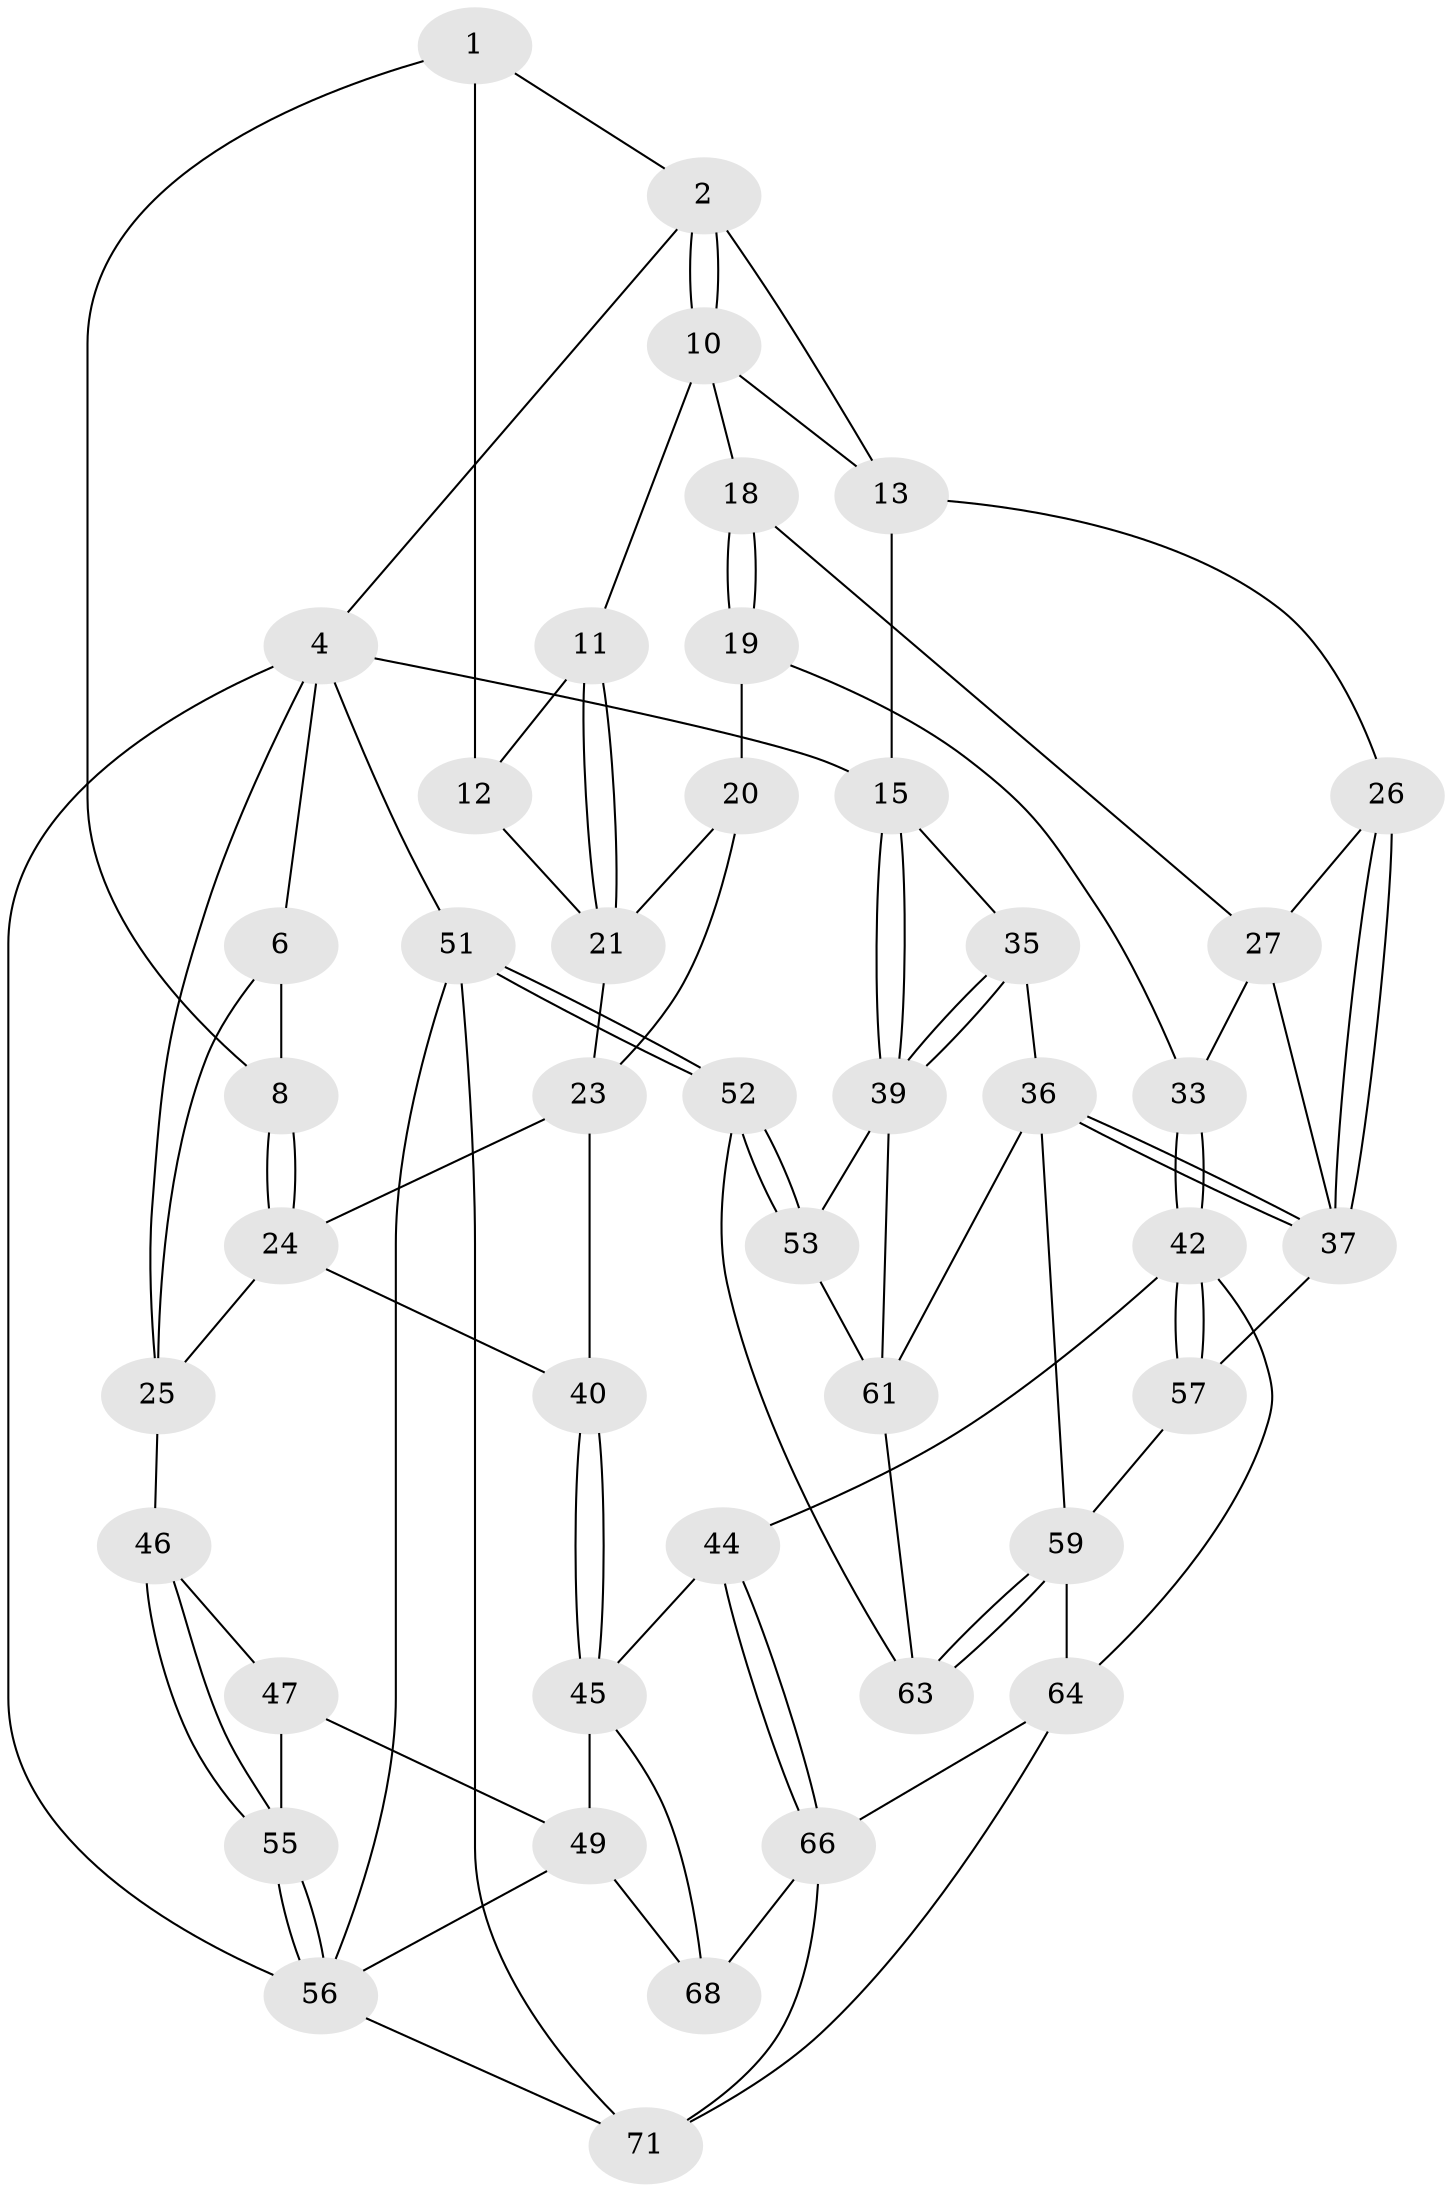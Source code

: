 // Generated by graph-tools (version 1.1) at 2025/24/03/03/25 07:24:32]
// undirected, 44 vertices, 96 edges
graph export_dot {
graph [start="1"]
  node [color=gray90,style=filled];
  1 [pos="+0.3148511246747861+0",super="+7"];
  2 [pos="+0.3952964981523506+0",super="+3"];
  4 [pos="+1+0",super="+5"];
  6 [pos="+0.04953564223133133+0",super="+9"];
  8 [pos="+0.12798590291714645+0.17347985776999353"];
  10 [pos="+0.45219434772022343+0.09192037265811868",super="+14"];
  11 [pos="+0.450373689890615+0.0933809292869454"];
  12 [pos="+0.3066082643584253+0.17545847834554154"];
  13 [pos="+0.7666687249294841+0",super="+17"];
  15 [pos="+1+0",super="+16"];
  18 [pos="+0.5258117876333912+0.1850167824642672"];
  19 [pos="+0.472290219301224+0.24773854529020262",super="+34"];
  20 [pos="+0.4039102987093112+0.2617964391066892",super="+30"];
  21 [pos="+0.37508724900606294+0.2394142558217243",super="+22"];
  23 [pos="+0.29655879469932095+0.24029932670354953",super="+31"];
  24 [pos="+0.16015637651048514+0.2627955860748221",super="+28"];
  25 [pos="+0+0.25974745047093184",super="+29"];
  26 [pos="+0.7225438973229764+0.2099687874461988"];
  27 [pos="+0.5394586820134675+0.194665261034763",super="+32"];
  33 [pos="+0.5106084554126612+0.49900998507865035"];
  35 [pos="+0.9080276374545937+0.2800418660342534"];
  36 [pos="+0.7555866554731371+0.47230336543921825",super="+58"];
  37 [pos="+0.7221769952632833+0.45856971934155566",super="+38"];
  39 [pos="+1+0.46335986054334644",super="+54"];
  40 [pos="+0.21241247403022084+0.4324727149574075",super="+41"];
  42 [pos="+0.43160102044431364+0.6519423727340541",super="+43"];
  44 [pos="+0.4044960307422753+0.6711057383305882"];
  45 [pos="+0.22458169781695525+0.6931675030431004",super="+48"];
  46 [pos="+0+0.5490757914261077"];
  47 [pos="+0.150973419306151+0.43558007384379804",super="+50"];
  49 [pos="+0.17915049979818215+0.7199788745037287",super="+69"];
  51 [pos="+1+1",super="+74"];
  52 [pos="+1+1",super="+73"];
  53 [pos="+1+0.7244564455648619"];
  55 [pos="+0+0.7231674898126643"];
  56 [pos="+0+1",super="+70"];
  57 [pos="+0.6453161823225761+0.7532050506333666"];
  59 [pos="+0.7263440967820275+0.8081030490371967",super="+60"];
  61 [pos="+0.9143388867046496+0.5336412079789712",super="+62"];
  63 [pos="+0.8375082004136021+0.8306760610739075"];
  64 [pos="+0.6277962254590167+0.9131716506925351",super="+65"];
  66 [pos="+0.4476878531690762+0.8627384180922728",super="+67"];
  68 [pos="+0.32773355666766574+0.8807092887975277"];
  71 [pos="+0.3111516843405861+1",super="+72"];
  1 -- 2;
  1 -- 8;
  1 -- 12;
  2 -- 10;
  2 -- 10;
  2 -- 4;
  2 -- 13;
  4 -- 15;
  4 -- 51;
  4 -- 56;
  4 -- 25;
  4 -- 6;
  6 -- 8;
  6 -- 25;
  8 -- 24;
  8 -- 24;
  10 -- 11;
  10 -- 18;
  10 -- 13;
  11 -- 12;
  11 -- 21;
  11 -- 21;
  12 -- 21;
  13 -- 26;
  13 -- 15;
  15 -- 39;
  15 -- 39;
  15 -- 35;
  18 -- 19;
  18 -- 19;
  18 -- 27;
  19 -- 20 [weight=2];
  19 -- 33;
  20 -- 21;
  20 -- 23;
  21 -- 23;
  23 -- 24;
  23 -- 40;
  24 -- 25;
  24 -- 40;
  25 -- 46;
  26 -- 27;
  26 -- 37;
  26 -- 37;
  27 -- 33;
  27 -- 37;
  33 -- 42;
  33 -- 42;
  35 -- 36;
  35 -- 39;
  35 -- 39;
  36 -- 37;
  36 -- 37;
  36 -- 59;
  36 -- 61;
  37 -- 57;
  39 -- 61;
  39 -- 53;
  40 -- 45;
  40 -- 45;
  42 -- 57;
  42 -- 57;
  42 -- 64;
  42 -- 44;
  44 -- 45;
  44 -- 66;
  44 -- 66;
  45 -- 49;
  45 -- 68;
  46 -- 47;
  46 -- 55;
  46 -- 55;
  47 -- 49;
  47 -- 55;
  49 -- 68;
  49 -- 56;
  51 -- 52 [weight=2];
  51 -- 52;
  51 -- 56;
  51 -- 71;
  52 -- 53;
  52 -- 53;
  52 -- 63;
  53 -- 61;
  55 -- 56;
  55 -- 56;
  56 -- 71;
  57 -- 59;
  59 -- 63;
  59 -- 63;
  59 -- 64;
  61 -- 63;
  64 -- 66;
  64 -- 71;
  66 -- 68;
  66 -- 71;
}
